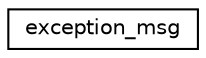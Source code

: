 digraph "Graphical Class Hierarchy"
{
 // LATEX_PDF_SIZE
  edge [fontname="Helvetica",fontsize="10",labelfontname="Helvetica",labelfontsize="10"];
  node [fontname="Helvetica",fontsize="10",shape=record];
  rankdir="LR";
  Node0 [label="exception_msg",height=0.2,width=0.4,color="black", fillcolor="white", style="filled",URL="$structexception__msg.html",tooltip=" "];
}
